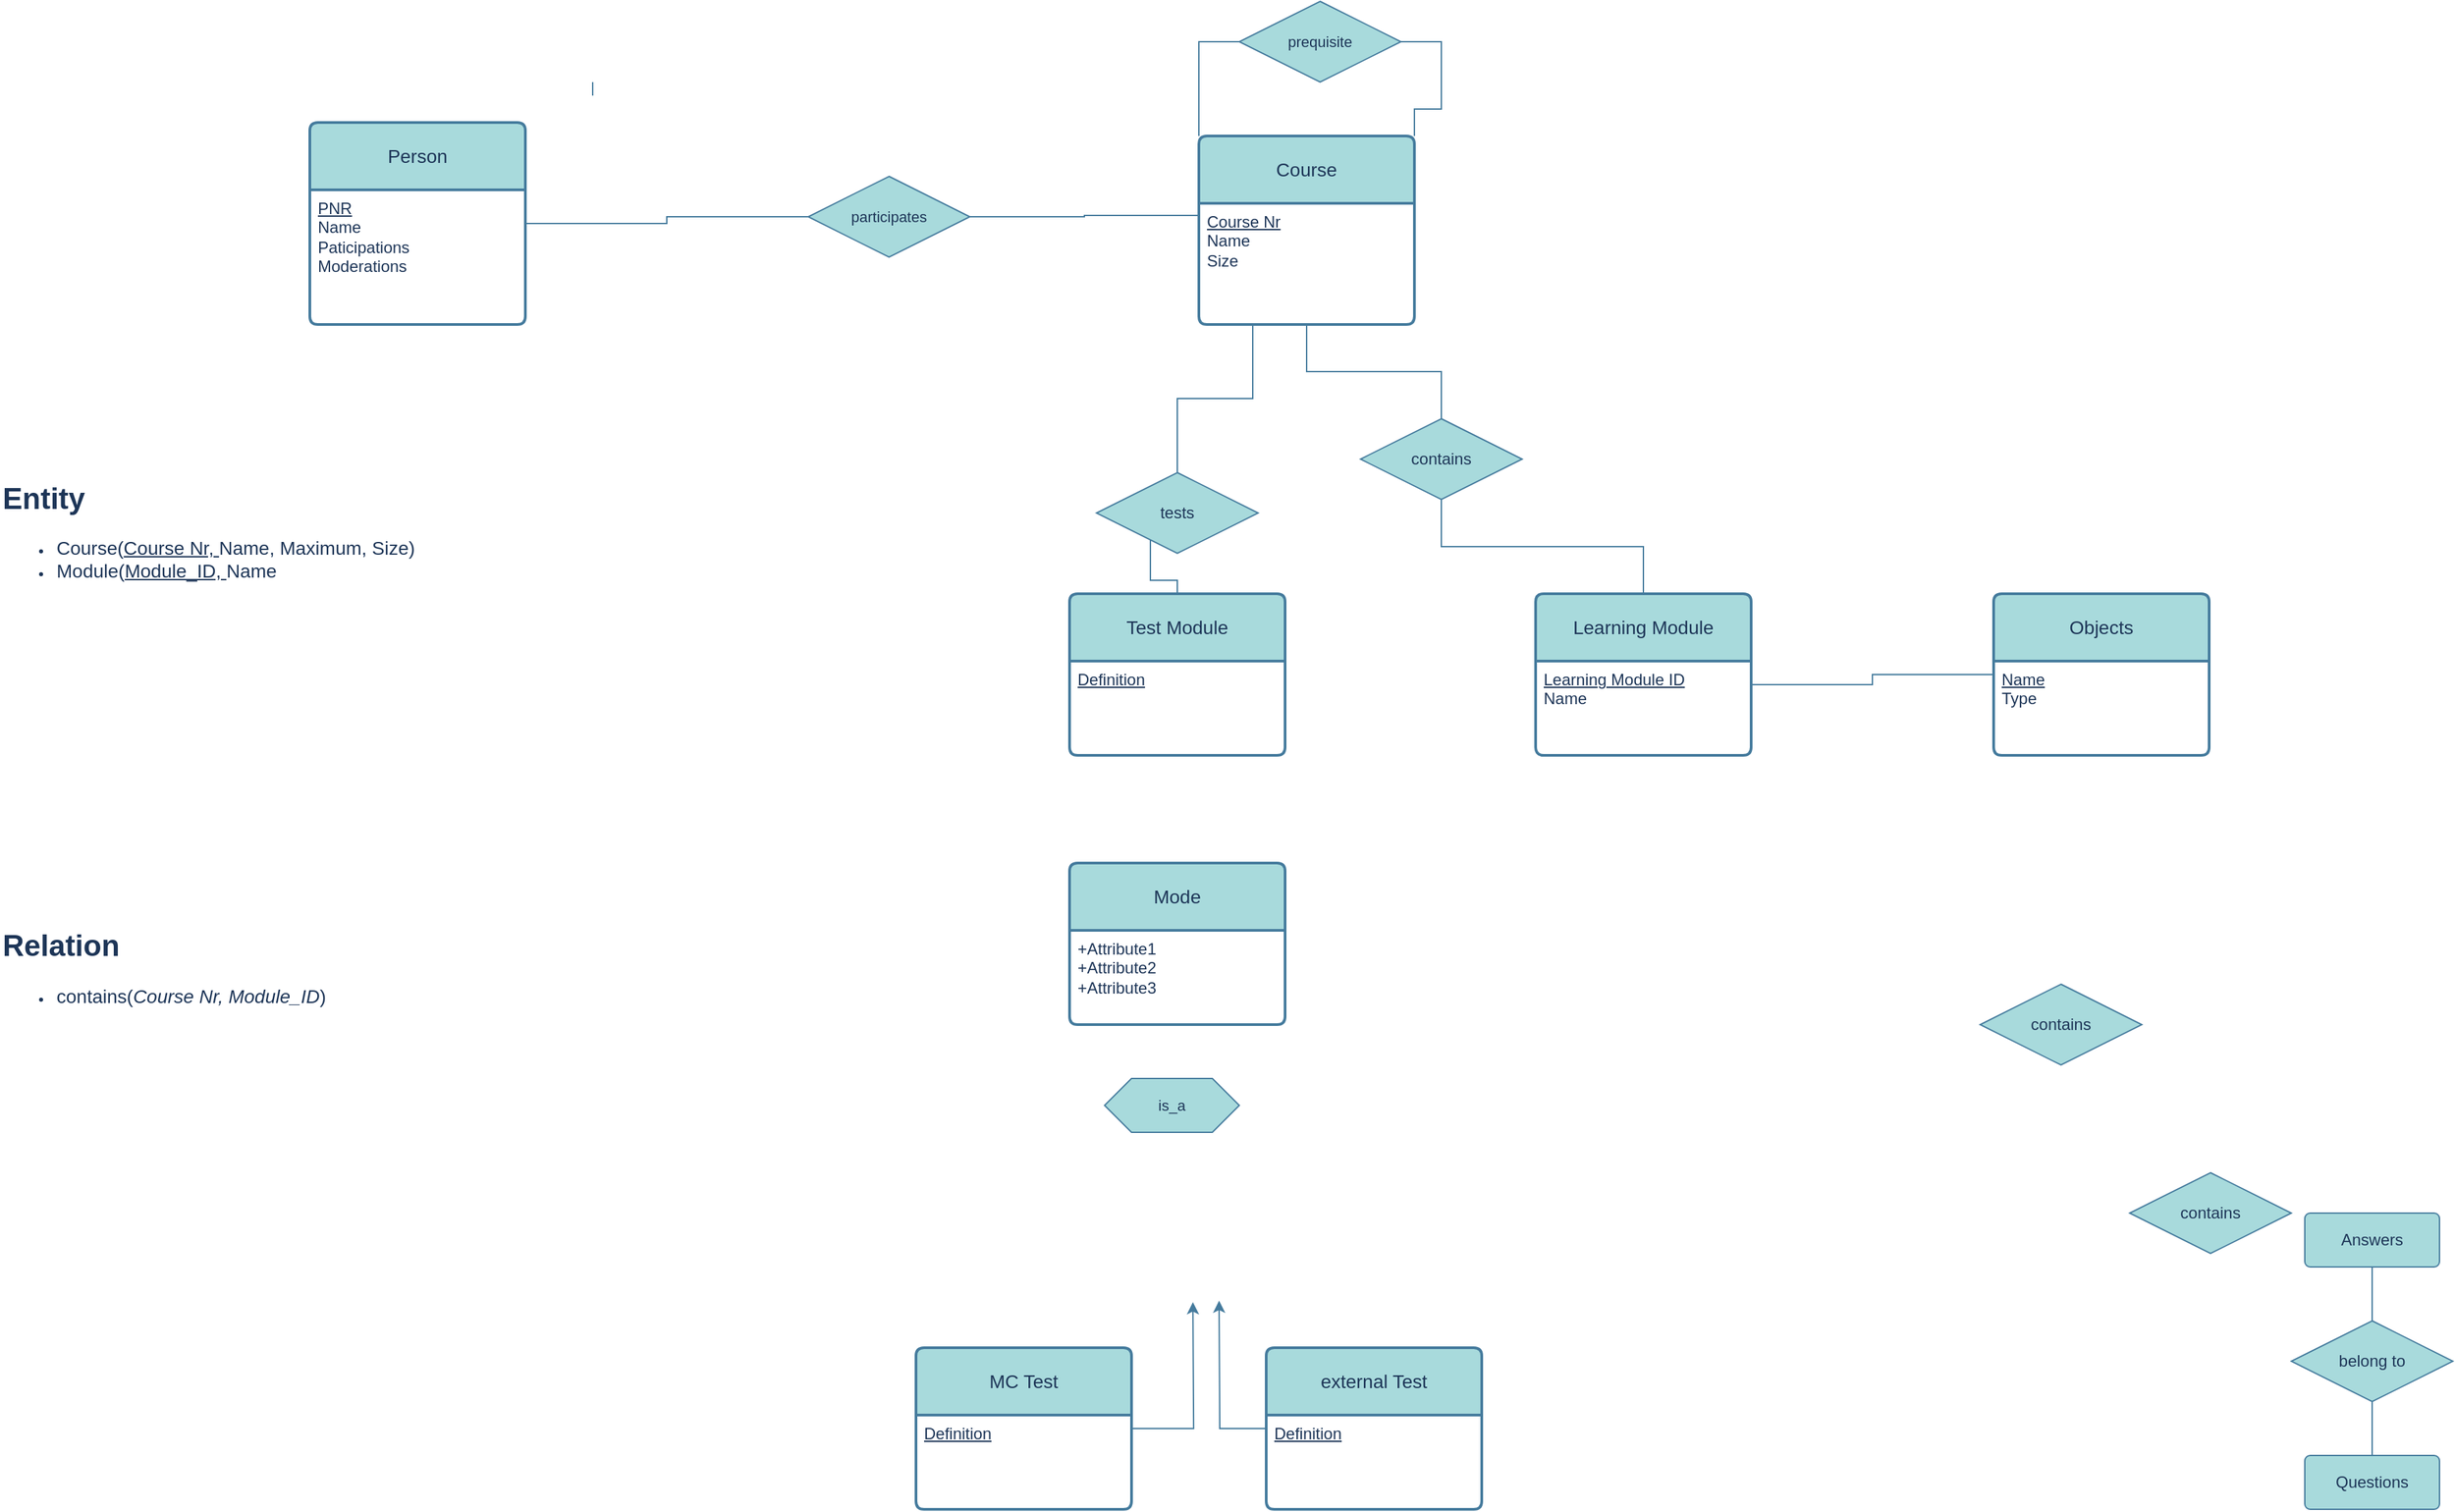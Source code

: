 <mxfile version="26.2.2">
  <diagram name="Seite-1" id="Ym3PqY9C-uvmVgFrBCGF">
    <mxGraphModel dx="2895" dy="1235" grid="1" gridSize="10" guides="1" tooltips="1" connect="1" arrows="1" fold="1" page="1" pageScale="1" pageWidth="827" pageHeight="1169" math="0" shadow="0">
      <root>
        <mxCell id="0" />
        <mxCell id="1" parent="0" />
        <mxCell id="pLngcvN7gk5QqAFXUD4E-10" style="edgeStyle=orthogonalEdgeStyle;rounded=0;orthogonalLoop=1;jettySize=auto;html=1;exitX=0.5;exitY=1;exitDx=0;exitDy=0;strokeColor=#457B9D;fontColor=default;fillColor=#A8DADC;endArrow=none;startFill=0;labelBackgroundColor=none;entryX=0.5;entryY=0;entryDx=0;entryDy=0;" edge="1" parent="1" source="pLngcvN7gk5QqAFXUD4E-11" target="pLngcvN7gk5QqAFXUD4E-50">
          <mxGeometry relative="1" as="geometry">
            <mxPoint x="510" y="570" as="targetPoint" />
          </mxGeometry>
        </mxCell>
        <mxCell id="pLngcvN7gk5QqAFXUD4E-27" style="edgeStyle=orthogonalEdgeStyle;shape=connector;rounded=0;orthogonalLoop=1;jettySize=auto;html=1;exitX=0;exitY=0.5;exitDx=0;exitDy=0;entryX=1;entryY=0.25;entryDx=0;entryDy=0;strokeColor=#457B9D;align=center;verticalAlign=middle;fontFamily=Helvetica;fontSize=11;fontColor=default;labelBackgroundColor=none;startFill=0;endArrow=none;fillColor=#A8DADC;" edge="1" parent="1" source="pLngcvN7gk5QqAFXUD4E-31" target="pLngcvN7gk5QqAFXUD4E-60">
          <mxGeometry relative="1" as="geometry">
            <mxPoint x="-40" y="310" as="targetPoint" />
          </mxGeometry>
        </mxCell>
        <mxCell id="pLngcvN7gk5QqAFXUD4E-13" style="edgeStyle=orthogonalEdgeStyle;rounded=0;orthogonalLoop=1;jettySize=auto;html=1;entryX=0;entryY=0.5;entryDx=0;entryDy=0;strokeColor=#457B9D;fontColor=default;fillColor=#A8DADC;endArrow=none;startFill=0;labelBackgroundColor=none;exitX=1;exitY=0.25;exitDx=0;exitDy=0;" edge="1" parent="1" source="pLngcvN7gk5QqAFXUD4E-51" target="pLngcvN7gk5QqAFXUD4E-57">
          <mxGeometry relative="1" as="geometry">
            <mxPoint x="560" y="590" as="sourcePoint" />
            <mxPoint x="720" y="670" as="targetPoint" />
          </mxGeometry>
        </mxCell>
        <mxCell id="pLngcvN7gk5QqAFXUD4E-35" style="edgeStyle=orthogonalEdgeStyle;shape=connector;rounded=0;orthogonalLoop=1;jettySize=auto;html=1;entryX=0.5;entryY=1;entryDx=0;entryDy=0;strokeColor=#457B9D;align=center;verticalAlign=middle;fontFamily=Helvetica;fontSize=11;fontColor=default;labelBackgroundColor=none;startFill=0;endArrow=none;fillColor=#A8DADC;" edge="1" parent="1" source="pLngcvN7gk5QqAFXUD4E-6" target="pLngcvN7gk5QqAFXUD4E-33">
          <mxGeometry relative="1" as="geometry" />
        </mxCell>
        <mxCell id="pLngcvN7gk5QqAFXUD4E-6" value="Questions" style="rounded=1;arcSize=10;whiteSpace=wrap;html=1;align=center;labelBackgroundColor=none;fillColor=#A8DADC;strokeColor=#457B9D;fontColor=#1D3557;" vertex="1" parent="1">
          <mxGeometry x="1251" y="1230" width="100" height="40" as="geometry" />
        </mxCell>
        <mxCell id="pLngcvN7gk5QqAFXUD4E-34" style="edgeStyle=orthogonalEdgeStyle;shape=connector;rounded=0;orthogonalLoop=1;jettySize=auto;html=1;entryX=0.5;entryY=0;entryDx=0;entryDy=0;strokeColor=#457B9D;align=center;verticalAlign=middle;fontFamily=Helvetica;fontSize=11;fontColor=default;labelBackgroundColor=none;startFill=0;endArrow=none;fillColor=#A8DADC;" edge="1" parent="1" source="pLngcvN7gk5QqAFXUD4E-7" target="pLngcvN7gk5QqAFXUD4E-33">
          <mxGeometry relative="1" as="geometry" />
        </mxCell>
        <mxCell id="pLngcvN7gk5QqAFXUD4E-7" value="Answers" style="rounded=1;arcSize=10;whiteSpace=wrap;html=1;align=center;labelBackgroundColor=none;fillColor=#A8DADC;strokeColor=#457B9D;fontColor=#1D3557;" vertex="1" parent="1">
          <mxGeometry x="1251" y="1050" width="100" height="40" as="geometry" />
        </mxCell>
        <mxCell id="pLngcvN7gk5QqAFXUD4E-49" style="edgeStyle=orthogonalEdgeStyle;shape=connector;rounded=0;orthogonalLoop=1;jettySize=auto;html=1;entryX=0.5;entryY=1;entryDx=0;entryDy=0;strokeColor=#457B9D;align=center;verticalAlign=middle;fontFamily=Helvetica;fontSize=11;fontColor=default;labelBackgroundColor=none;startFill=0;endArrow=none;fillColor=#A8DADC;" edge="1" parent="1" source="pLngcvN7gk5QqAFXUD4E-11" target="pLngcvN7gk5QqAFXUD4E-41">
          <mxGeometry relative="1" as="geometry" />
        </mxCell>
        <mxCell id="pLngcvN7gk5QqAFXUD4E-11" value="contains" style="shape=rhombus;perimeter=rhombusPerimeter;whiteSpace=wrap;html=1;align=center;strokeColor=#457B9D;fontColor=#1D3557;fillColor=#A8DADC;labelBackgroundColor=none;" vertex="1" parent="1">
          <mxGeometry x="550" y="460" width="120" height="60" as="geometry" />
        </mxCell>
        <mxCell id="pLngcvN7gk5QqAFXUD4E-15" value="contains" style="shape=rhombus;perimeter=rhombusPerimeter;whiteSpace=wrap;html=1;align=center;strokeColor=#457B9D;fontColor=#1D3557;fillColor=#A8DADC;labelBackgroundColor=none;" vertex="1" parent="1">
          <mxGeometry x="1010" y="880" width="120" height="60" as="geometry" />
        </mxCell>
        <mxCell id="pLngcvN7gk5QqAFXUD4E-17" value="contains" style="shape=rhombus;perimeter=rhombusPerimeter;whiteSpace=wrap;html=1;align=center;strokeColor=#457B9D;fontColor=#1D3557;fillColor=#A8DADC;labelBackgroundColor=none;" vertex="1" parent="1">
          <mxGeometry x="1121" y="1020" width="120" height="60" as="geometry" />
        </mxCell>
        <mxCell id="pLngcvN7gk5QqAFXUD4E-28" value="" style="edgeStyle=orthogonalEdgeStyle;shape=connector;rounded=0;orthogonalLoop=1;jettySize=auto;html=1;exitX=1;exitY=0.5;exitDx=0;exitDy=0;entryX=0;entryY=0.5;entryDx=0;entryDy=0;strokeColor=#457B9D;align=center;verticalAlign=middle;fontFamily=Helvetica;fontSize=11;fontColor=default;labelBackgroundColor=none;startFill=0;endArrow=none;fillColor=#A8DADC;" edge="1" parent="1">
          <mxGeometry relative="1" as="geometry">
            <mxPoint x="-20" y="210" as="sourcePoint" />
            <mxPoint x="-20" y="220" as="targetPoint" />
          </mxGeometry>
        </mxCell>
        <mxCell id="pLngcvN7gk5QqAFXUD4E-32" value="" style="edgeStyle=orthogonalEdgeStyle;shape=connector;rounded=0;orthogonalLoop=1;jettySize=auto;html=1;entryX=1;entryY=0.5;entryDx=0;entryDy=0;strokeColor=#457B9D;align=center;verticalAlign=middle;fontFamily=Helvetica;fontSize=11;fontColor=default;labelBackgroundColor=none;startFill=0;endArrow=none;fillColor=#A8DADC;exitX=0;exitY=0.1;exitDx=0;exitDy=0;exitPerimeter=0;" edge="1" parent="1" source="pLngcvN7gk5QqAFXUD4E-41" target="pLngcvN7gk5QqAFXUD4E-31">
          <mxGeometry relative="1" as="geometry">
            <mxPoint x="380" y="180" as="sourcePoint" />
            <mxPoint x="-10" y="320" as="targetPoint" />
          </mxGeometry>
        </mxCell>
        <mxCell id="pLngcvN7gk5QqAFXUD4E-31" value="participates" style="shape=rhombus;perimeter=rhombusPerimeter;whiteSpace=wrap;html=1;align=center;strokeColor=#457B9D;fontFamily=Helvetica;fontSize=11;fontColor=#1D3557;labelBackgroundColor=none;fillColor=#A8DADC;" vertex="1" parent="1">
          <mxGeometry x="140" y="280" width="120" height="60" as="geometry" />
        </mxCell>
        <mxCell id="pLngcvN7gk5QqAFXUD4E-33" value="belong to" style="shape=rhombus;perimeter=rhombusPerimeter;whiteSpace=wrap;html=1;align=center;strokeColor=#457B9D;fontColor=#1D3557;fillColor=#A8DADC;labelBackgroundColor=none;" vertex="1" parent="1">
          <mxGeometry x="1241" y="1130" width="120" height="60" as="geometry" />
        </mxCell>
        <mxCell id="pLngcvN7gk5QqAFXUD4E-37" value="&lt;h1 style=&quot;margin-top: 0px;&quot;&gt;Entity&amp;nbsp;&lt;/h1&gt;&lt;div&gt;&lt;ul&gt;&lt;li&gt;&lt;font style=&quot;font-size: 14px;&quot;&gt;Course(&lt;u style=&quot;&quot;&gt;Course Nr, &lt;/u&gt;Name, Maximum, Size)&lt;/font&gt;&lt;/li&gt;&lt;li&gt;&lt;span style=&quot;font-size: 14px; background-color: transparent; color: light-dark(rgb(29, 53, 87), rgb(176, 196, 226));&quot;&gt;Module(&lt;/span&gt;&lt;u style=&quot;font-size: 14px; background-color: transparent; color: light-dark(rgb(29, 53, 87), rgb(176, 196, 226));&quot;&gt;Module_ID, &lt;/u&gt;&lt;span style=&quot;font-size: 14px; background-color: transparent; color: light-dark(rgb(29, 53, 87), rgb(176, 196, 226));&quot;&gt;Name&lt;/span&gt;&lt;/li&gt;&lt;/ul&gt;&lt;/div&gt;&lt;h1 style=&quot;margin-top: 0px;&quot;&gt;&lt;br&gt;&lt;/h1&gt;&lt;h1 style=&quot;margin-top: 0px;&quot;&gt;&lt;br&gt;&lt;/h1&gt;&lt;h1 style=&quot;margin-top: 0px;&quot;&gt;&lt;br&gt;&lt;/h1&gt;&lt;h1 style=&quot;margin-top: 0px;&quot;&gt;&lt;br&gt;&lt;/h1&gt;&lt;h1 style=&quot;margin-top: 0px;&quot;&gt;&lt;br&gt;&lt;/h1&gt;&lt;h1 style=&quot;margin-top: 0px;&quot;&gt;&lt;br&gt;&lt;/h1&gt;&lt;h1 style=&quot;margin-top: 0px;&quot;&gt;Relation&lt;/h1&gt;&lt;div&gt;&lt;ul&gt;&lt;li&gt;&lt;font style=&quot;font-size: 14px;&quot;&gt;contains(&lt;i style=&quot;&quot;&gt;Course Nr, Module_ID&lt;/i&gt;)&lt;/font&gt;&lt;/li&gt;&lt;/ul&gt;&lt;/div&gt;&lt;p&gt;&lt;br&gt;&lt;/p&gt;&lt;p&gt;&lt;br&gt;&lt;/p&gt;&lt;p&gt;&lt;br&gt;&lt;/p&gt;&lt;p&gt;&lt;br&gt;&lt;/p&gt;&lt;p&gt;&lt;br&gt;&lt;/p&gt;&lt;p&gt;&lt;br&gt;&lt;/p&gt;&lt;p&gt;&lt;br&gt;&lt;/p&gt;&lt;p&gt;&lt;br&gt;&lt;/p&gt;&lt;p&gt;&lt;br&gt;&lt;/p&gt;&lt;p&gt;&amp;nbsp;&lt;/p&gt;" style="text;html=1;whiteSpace=wrap;overflow=hidden;rounded=0;fontFamily=Helvetica;fontSize=11;fontColor=#1D3557;labelBackgroundColor=none;" vertex="1" parent="1">
          <mxGeometry x="-460" y="500" width="490" height="590" as="geometry" />
        </mxCell>
        <mxCell id="pLngcvN7gk5QqAFXUD4E-45" style="edgeStyle=orthogonalEdgeStyle;rounded=0;orthogonalLoop=1;jettySize=auto;html=1;exitX=1;exitY=0;exitDx=0;exitDy=0;entryX=1;entryY=0.5;entryDx=0;entryDy=0;strokeColor=#457B9D;fontColor=default;fillColor=#A8DADC;endArrow=none;startFill=0;labelBackgroundColor=none;" edge="1" parent="1" source="pLngcvN7gk5QqAFXUD4E-40" target="pLngcvN7gk5QqAFXUD4E-44">
          <mxGeometry relative="1" as="geometry">
            <mxPoint x="580" y="190" as="targetPoint" />
          </mxGeometry>
        </mxCell>
        <mxCell id="pLngcvN7gk5QqAFXUD4E-46" style="edgeStyle=orthogonalEdgeStyle;shape=connector;rounded=0;orthogonalLoop=1;jettySize=auto;html=1;exitX=0;exitY=0;exitDx=0;exitDy=0;entryX=0;entryY=0.5;entryDx=0;entryDy=0;strokeColor=#457B9D;align=center;verticalAlign=middle;fontFamily=Helvetica;fontSize=11;fontColor=default;labelBackgroundColor=none;startFill=0;endArrow=none;fillColor=#A8DADC;" edge="1" parent="1" source="pLngcvN7gk5QqAFXUD4E-40" target="pLngcvN7gk5QqAFXUD4E-44">
          <mxGeometry relative="1" as="geometry">
            <mxPoint x="460" y="190" as="targetPoint" />
          </mxGeometry>
        </mxCell>
        <mxCell id="pLngcvN7gk5QqAFXUD4E-40" value="Course" style="swimlane;childLayout=stackLayout;horizontal=1;startSize=50;horizontalStack=0;rounded=1;fontSize=14;fontStyle=0;strokeWidth=2;resizeParent=0;resizeLast=1;shadow=0;dashed=0;align=center;arcSize=4;whiteSpace=wrap;html=1;strokeColor=#457B9D;fontColor=#1D3557;fillColor=#A8DADC;labelBackgroundColor=none;" vertex="1" parent="1">
          <mxGeometry x="430" y="250" width="160" height="140" as="geometry" />
        </mxCell>
        <mxCell id="pLngcvN7gk5QqAFXUD4E-41" value="&lt;u&gt;Course Nr&lt;/u&gt;&lt;div&gt;Name&lt;/div&gt;&lt;div&gt;Size&lt;/div&gt;&lt;div&gt;&lt;u&gt;&lt;br&gt;&lt;/u&gt;&lt;/div&gt;" style="align=left;strokeColor=none;fillColor=none;spacingLeft=4;spacingRight=4;fontSize=12;verticalAlign=top;resizable=0;rotatable=0;part=1;html=1;whiteSpace=wrap;fontColor=#1D3557;labelBackgroundColor=none;" vertex="1" parent="pLngcvN7gk5QqAFXUD4E-40">
          <mxGeometry y="50" width="160" height="90" as="geometry" />
        </mxCell>
        <mxCell id="pLngcvN7gk5QqAFXUD4E-44" value="prequisite" style="shape=rhombus;perimeter=rhombusPerimeter;whiteSpace=wrap;html=1;align=center;strokeColor=#457B9D;fontFamily=Helvetica;fontSize=11;fontColor=#1D3557;labelBackgroundColor=none;fillColor=#A8DADC;" vertex="1" parent="1">
          <mxGeometry x="460" y="150" width="120" height="60" as="geometry" />
        </mxCell>
        <mxCell id="pLngcvN7gk5QqAFXUD4E-50" value="Learning Module" style="swimlane;childLayout=stackLayout;horizontal=1;startSize=50;horizontalStack=0;rounded=1;fontSize=14;fontStyle=0;strokeWidth=2;resizeParent=0;resizeLast=1;shadow=0;dashed=0;align=center;arcSize=4;whiteSpace=wrap;html=1;strokeColor=#457B9D;fontColor=#1D3557;fillColor=#A8DADC;labelBackgroundColor=none;" vertex="1" parent="1">
          <mxGeometry x="680" y="590" width="160" height="120" as="geometry" />
        </mxCell>
        <mxCell id="pLngcvN7gk5QqAFXUD4E-51" value="&lt;div&gt;&lt;u&gt;Learning Module ID&lt;/u&gt;&lt;/div&gt;&lt;div&gt;Name&lt;/div&gt;" style="align=left;strokeColor=none;fillColor=none;spacingLeft=4;spacingRight=4;fontSize=12;verticalAlign=top;resizable=0;rotatable=0;part=1;html=1;whiteSpace=wrap;fontColor=#1D3557;labelBackgroundColor=none;" vertex="1" parent="pLngcvN7gk5QqAFXUD4E-50">
          <mxGeometry y="50" width="160" height="70" as="geometry" />
        </mxCell>
        <mxCell id="pLngcvN7gk5QqAFXUD4E-57" value="Objects" style="swimlane;childLayout=stackLayout;horizontal=1;startSize=50;horizontalStack=0;rounded=1;fontSize=14;fontStyle=0;strokeWidth=2;resizeParent=0;resizeLast=1;shadow=0;dashed=0;align=center;arcSize=4;whiteSpace=wrap;html=1;strokeColor=#457B9D;fontColor=#1D3557;fillColor=#A8DADC;labelBackgroundColor=none;" vertex="1" parent="1">
          <mxGeometry x="1020" y="590" width="160" height="120" as="geometry" />
        </mxCell>
        <mxCell id="pLngcvN7gk5QqAFXUD4E-58" value="&lt;u&gt;Name&lt;/u&gt;&lt;div&gt;Type&lt;/div&gt;" style="align=left;strokeColor=none;fillColor=none;spacingLeft=4;spacingRight=4;fontSize=12;verticalAlign=top;resizable=0;rotatable=0;part=1;html=1;whiteSpace=wrap;fontColor=#1D3557;labelBackgroundColor=none;" vertex="1" parent="pLngcvN7gk5QqAFXUD4E-57">
          <mxGeometry y="50" width="160" height="70" as="geometry" />
        </mxCell>
        <mxCell id="pLngcvN7gk5QqAFXUD4E-59" value="Person" style="swimlane;childLayout=stackLayout;horizontal=1;startSize=50;horizontalStack=0;rounded=1;fontSize=14;fontStyle=0;strokeWidth=2;resizeParent=0;resizeLast=1;shadow=0;dashed=0;align=center;arcSize=4;whiteSpace=wrap;html=1;strokeColor=#457B9D;fontColor=#1D3557;fillColor=#A8DADC;labelBackgroundColor=none;" vertex="1" parent="1">
          <mxGeometry x="-230" y="240" width="160" height="150" as="geometry" />
        </mxCell>
        <mxCell id="pLngcvN7gk5QqAFXUD4E-60" value="&lt;div&gt;&lt;u&gt;PNR&lt;/u&gt;&lt;/div&gt;&lt;div&gt;Name&lt;/div&gt;&lt;div&gt;Paticipations&lt;/div&gt;&lt;div&gt;Moderations&lt;/div&gt;&lt;div&gt;&lt;br&gt;&lt;/div&gt;" style="align=left;strokeColor=none;fillColor=none;spacingLeft=4;spacingRight=4;fontSize=12;verticalAlign=top;resizable=0;rotatable=0;part=1;html=1;whiteSpace=wrap;fontColor=#1D3557;labelBackgroundColor=none;" vertex="1" parent="pLngcvN7gk5QqAFXUD4E-59">
          <mxGeometry y="50" width="160" height="100" as="geometry" />
        </mxCell>
        <mxCell id="pLngcvN7gk5QqAFXUD4E-61" value="Test Module" style="swimlane;childLayout=stackLayout;horizontal=1;startSize=50;horizontalStack=0;rounded=1;fontSize=14;fontStyle=0;strokeWidth=2;resizeParent=0;resizeLast=1;shadow=0;dashed=0;align=center;arcSize=4;whiteSpace=wrap;html=1;strokeColor=#457B9D;fontColor=#1D3557;fillColor=#A8DADC;labelBackgroundColor=none;" vertex="1" parent="1">
          <mxGeometry x="334" y="590" width="160" height="120" as="geometry" />
        </mxCell>
        <mxCell id="pLngcvN7gk5QqAFXUD4E-62" value="&lt;u&gt;Definition&lt;/u&gt;&lt;div&gt;&lt;u&gt;&lt;br&gt;&lt;/u&gt;&lt;/div&gt;" style="align=left;strokeColor=none;fillColor=none;spacingLeft=4;spacingRight=4;fontSize=12;verticalAlign=top;resizable=0;rotatable=0;part=1;html=1;whiteSpace=wrap;fontColor=#1D3557;labelBackgroundColor=none;" vertex="1" parent="pLngcvN7gk5QqAFXUD4E-61">
          <mxGeometry y="50" width="160" height="70" as="geometry" />
        </mxCell>
        <mxCell id="pLngcvN7gk5QqAFXUD4E-63" style="edgeStyle=orthogonalEdgeStyle;shape=connector;rounded=0;orthogonalLoop=1;jettySize=auto;html=1;exitX=0.25;exitY=1;exitDx=0;exitDy=0;entryX=0.5;entryY=0;entryDx=0;entryDy=0;strokeColor=#457B9D;align=center;verticalAlign=middle;fontFamily=Helvetica;fontSize=11;fontColor=default;labelBackgroundColor=none;startFill=0;endArrow=none;fillColor=#A8DADC;" edge="1" parent="1" source="pLngcvN7gk5QqAFXUD4E-64" target="pLngcvN7gk5QqAFXUD4E-61">
          <mxGeometry relative="1" as="geometry" />
        </mxCell>
        <mxCell id="pLngcvN7gk5QqAFXUD4E-65" value="" style="edgeStyle=orthogonalEdgeStyle;shape=connector;rounded=0;orthogonalLoop=1;jettySize=auto;html=1;exitX=0.25;exitY=1;exitDx=0;exitDy=0;entryX=0.5;entryY=0;entryDx=0;entryDy=0;strokeColor=#457B9D;align=center;verticalAlign=middle;fontFamily=Helvetica;fontSize=11;fontColor=default;labelBackgroundColor=none;startFill=0;endArrow=none;fillColor=#A8DADC;" edge="1" parent="1" source="pLngcvN7gk5QqAFXUD4E-41" target="pLngcvN7gk5QqAFXUD4E-64">
          <mxGeometry relative="1" as="geometry">
            <mxPoint x="470" y="390" as="sourcePoint" />
            <mxPoint x="414" y="590" as="targetPoint" />
          </mxGeometry>
        </mxCell>
        <mxCell id="pLngcvN7gk5QqAFXUD4E-64" value="tests" style="shape=rhombus;perimeter=rhombusPerimeter;whiteSpace=wrap;html=1;align=center;strokeColor=#457B9D;fontColor=#1D3557;fillColor=#A8DADC;labelBackgroundColor=none;" vertex="1" parent="1">
          <mxGeometry x="354" y="500" width="120" height="60" as="geometry" />
        </mxCell>
        <mxCell id="pLngcvN7gk5QqAFXUD4E-66" value="MC Test" style="swimlane;childLayout=stackLayout;horizontal=1;startSize=50;horizontalStack=0;rounded=1;fontSize=14;fontStyle=0;strokeWidth=2;resizeParent=0;resizeLast=1;shadow=0;dashed=0;align=center;arcSize=4;whiteSpace=wrap;html=1;strokeColor=#457B9D;fontColor=#1D3557;fillColor=#A8DADC;labelBackgroundColor=none;" vertex="1" parent="1">
          <mxGeometry x="220" y="1150" width="160" height="120" as="geometry" />
        </mxCell>
        <mxCell id="pLngcvN7gk5QqAFXUD4E-67" value="&lt;u&gt;Definition&lt;/u&gt;&lt;div&gt;&lt;u&gt;&lt;br&gt;&lt;/u&gt;&lt;/div&gt;" style="align=left;strokeColor=none;fillColor=none;spacingLeft=4;spacingRight=4;fontSize=12;verticalAlign=top;resizable=0;rotatable=0;part=1;html=1;whiteSpace=wrap;fontColor=#1D3557;labelBackgroundColor=none;" vertex="1" parent="pLngcvN7gk5QqAFXUD4E-66">
          <mxGeometry y="50" width="160" height="70" as="geometry" />
        </mxCell>
        <mxCell id="pLngcvN7gk5QqAFXUD4E-73" style="edgeStyle=orthogonalEdgeStyle;shape=connector;rounded=0;orthogonalLoop=1;jettySize=auto;html=1;entryX=0.625;entryY=1;entryDx=0;entryDy=0;strokeColor=#457B9D;align=center;verticalAlign=middle;fontFamily=Helvetica;fontSize=11;fontColor=default;labelBackgroundColor=none;startFill=0;endArrow=classic;fillColor=#A8DADC;endFill=1;" edge="1" parent="1" source="pLngcvN7gk5QqAFXUD4E-68">
          <mxGeometry relative="1" as="geometry">
            <mxPoint x="445" y="1115" as="targetPoint" />
          </mxGeometry>
        </mxCell>
        <mxCell id="pLngcvN7gk5QqAFXUD4E-68" value="external Test" style="swimlane;childLayout=stackLayout;horizontal=1;startSize=50;horizontalStack=0;rounded=1;fontSize=14;fontStyle=0;strokeWidth=2;resizeParent=0;resizeLast=1;shadow=0;dashed=0;align=center;arcSize=4;whiteSpace=wrap;html=1;strokeColor=#457B9D;fontColor=#1D3557;fillColor=#A8DADC;labelBackgroundColor=none;" vertex="1" parent="1">
          <mxGeometry x="480" y="1150" width="160" height="120" as="geometry" />
        </mxCell>
        <mxCell id="pLngcvN7gk5QqAFXUD4E-69" value="&lt;u&gt;Definition&lt;/u&gt;&lt;div&gt;&lt;u&gt;&lt;br&gt;&lt;/u&gt;&lt;/div&gt;" style="align=left;strokeColor=none;fillColor=none;spacingLeft=4;spacingRight=4;fontSize=12;verticalAlign=top;resizable=0;rotatable=0;part=1;html=1;whiteSpace=wrap;fontColor=#1D3557;labelBackgroundColor=none;" vertex="1" parent="pLngcvN7gk5QqAFXUD4E-68">
          <mxGeometry y="50" width="160" height="70" as="geometry" />
        </mxCell>
        <mxCell id="pLngcvN7gk5QqAFXUD4E-71" value="" style="edgeStyle=orthogonalEdgeStyle;shape=connector;rounded=0;orthogonalLoop=1;jettySize=auto;html=1;entryX=0.463;entryY=1.014;entryDx=0;entryDy=0;strokeColor=#457B9D;align=center;verticalAlign=middle;fontFamily=Helvetica;fontSize=11;fontColor=default;labelBackgroundColor=none;startFill=0;endArrow=classic;fillColor=#A8DADC;entryPerimeter=0;endFill=1;" edge="1" parent="1" source="pLngcvN7gk5QqAFXUD4E-66">
          <mxGeometry relative="1" as="geometry">
            <mxPoint x="300" y="1150" as="sourcePoint" />
            <mxPoint x="425.56" y="1116.12" as="targetPoint" />
          </mxGeometry>
        </mxCell>
        <mxCell id="pLngcvN7gk5QqAFXUD4E-72" value="is_a" style="shape=hexagon;perimeter=hexagonPerimeter2;whiteSpace=wrap;html=1;fixedSize=1;strokeColor=#457B9D;fontFamily=Helvetica;fontSize=11;fontColor=#1D3557;labelBackgroundColor=none;fillColor=#A8DADC;" vertex="1" parent="1">
          <mxGeometry x="360" y="950" width="100" height="40" as="geometry" />
        </mxCell>
        <mxCell id="pLngcvN7gk5QqAFXUD4E-76" value="Mode" style="swimlane;childLayout=stackLayout;horizontal=1;startSize=50;horizontalStack=0;rounded=1;fontSize=14;fontStyle=0;strokeWidth=2;resizeParent=0;resizeLast=1;shadow=0;dashed=0;align=center;arcSize=4;whiteSpace=wrap;html=1;strokeColor=#457B9D;fontColor=#1D3557;fillColor=#A8DADC;" vertex="1" parent="1">
          <mxGeometry x="334" y="790" width="160" height="120" as="geometry" />
        </mxCell>
        <mxCell id="pLngcvN7gk5QqAFXUD4E-77" value="+Attribute1&#xa;+Attribute2&#xa;+Attribute3" style="align=left;strokeColor=none;fillColor=none;spacingLeft=4;spacingRight=4;fontSize=12;verticalAlign=top;resizable=0;rotatable=0;part=1;html=1;whiteSpace=wrap;fontColor=#1D3557;" vertex="1" parent="pLngcvN7gk5QqAFXUD4E-76">
          <mxGeometry y="50" width="160" height="70" as="geometry" />
        </mxCell>
      </root>
    </mxGraphModel>
  </diagram>
</mxfile>
